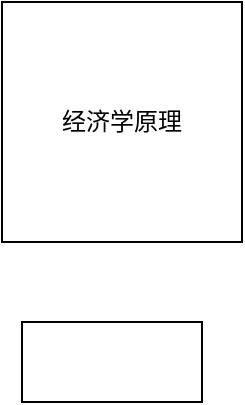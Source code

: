 <mxfile version="28.1.2">
  <diagram name="第 1 页" id="6Vk90ziSF09xVu9rv_4m">
    <mxGraphModel dx="1418" dy="756" grid="1" gridSize="10" guides="1" tooltips="1" connect="1" arrows="1" fold="1" page="1" pageScale="1" pageWidth="827" pageHeight="1169" math="0" shadow="0">
      <root>
        <mxCell id="0" />
        <mxCell id="1" parent="0" />
        <mxCell id="YJAnwFAMcP8jDxWuMSIV-1" value="经济学原理" style="whiteSpace=wrap;html=1;aspect=fixed;" vertex="1" parent="1">
          <mxGeometry x="160" y="260" width="120" height="120" as="geometry" />
        </mxCell>
        <mxCell id="YJAnwFAMcP8jDxWuMSIV-2" value="" style="rounded=0;whiteSpace=wrap;html=1;" vertex="1" parent="1">
          <mxGeometry x="170" y="420" width="90" height="40" as="geometry" />
        </mxCell>
      </root>
    </mxGraphModel>
  </diagram>
</mxfile>

